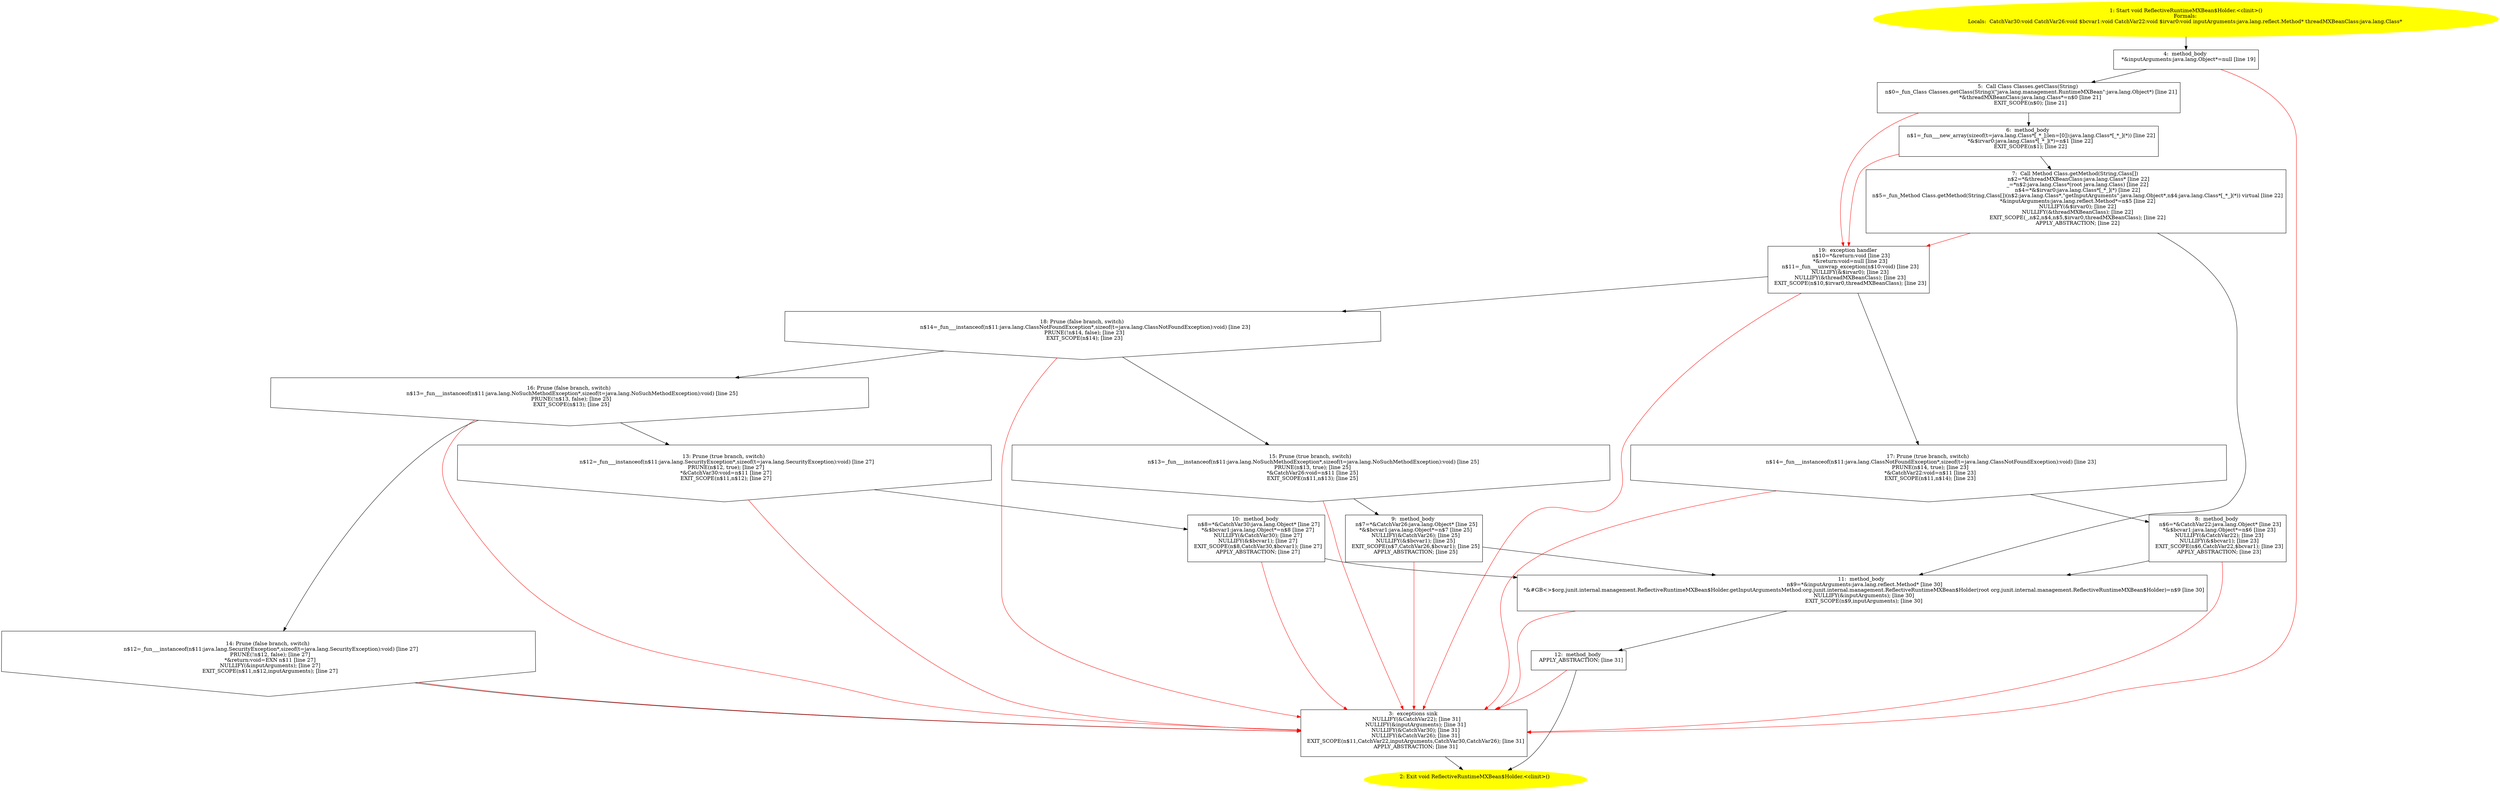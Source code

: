 /* @generated */
digraph cfg {
"org.junit.internal.management.ReflectiveRuntimeMXBean$Holder.<clinit>():void.0eae0ecc3cc8ef712cf47686920da503_1" [label="1: Start void ReflectiveRuntimeMXBean$Holder.<clinit>()\nFormals: \nLocals:  CatchVar30:void CatchVar26:void $bcvar1:void CatchVar22:void $irvar0:void inputArguments:java.lang.reflect.Method* threadMXBeanClass:java.lang.Class* \n  " color=yellow style=filled]
	

	 "org.junit.internal.management.ReflectiveRuntimeMXBean$Holder.<clinit>():void.0eae0ecc3cc8ef712cf47686920da503_1" -> "org.junit.internal.management.ReflectiveRuntimeMXBean$Holder.<clinit>():void.0eae0ecc3cc8ef712cf47686920da503_4" ;
"org.junit.internal.management.ReflectiveRuntimeMXBean$Holder.<clinit>():void.0eae0ecc3cc8ef712cf47686920da503_2" [label="2: Exit void ReflectiveRuntimeMXBean$Holder.<clinit>() \n  " color=yellow style=filled]
	

"org.junit.internal.management.ReflectiveRuntimeMXBean$Holder.<clinit>():void.0eae0ecc3cc8ef712cf47686920da503_3" [label="3:  exceptions sink \n   NULLIFY(&CatchVar22); [line 31]\n  NULLIFY(&inputArguments); [line 31]\n  NULLIFY(&CatchVar30); [line 31]\n  NULLIFY(&CatchVar26); [line 31]\n  EXIT_SCOPE(n$11,CatchVar22,inputArguments,CatchVar30,CatchVar26); [line 31]\n  APPLY_ABSTRACTION; [line 31]\n " shape="box"]
	

	 "org.junit.internal.management.ReflectiveRuntimeMXBean$Holder.<clinit>():void.0eae0ecc3cc8ef712cf47686920da503_3" -> "org.junit.internal.management.ReflectiveRuntimeMXBean$Holder.<clinit>():void.0eae0ecc3cc8ef712cf47686920da503_2" ;
"org.junit.internal.management.ReflectiveRuntimeMXBean$Holder.<clinit>():void.0eae0ecc3cc8ef712cf47686920da503_4" [label="4:  method_body \n   *&inputArguments:java.lang.Object*=null [line 19]\n " shape="box"]
	

	 "org.junit.internal.management.ReflectiveRuntimeMXBean$Holder.<clinit>():void.0eae0ecc3cc8ef712cf47686920da503_4" -> "org.junit.internal.management.ReflectiveRuntimeMXBean$Holder.<clinit>():void.0eae0ecc3cc8ef712cf47686920da503_5" ;
	 "org.junit.internal.management.ReflectiveRuntimeMXBean$Holder.<clinit>():void.0eae0ecc3cc8ef712cf47686920da503_4" -> "org.junit.internal.management.ReflectiveRuntimeMXBean$Holder.<clinit>():void.0eae0ecc3cc8ef712cf47686920da503_3" [color="red" ];
"org.junit.internal.management.ReflectiveRuntimeMXBean$Holder.<clinit>():void.0eae0ecc3cc8ef712cf47686920da503_5" [label="5:  Call Class Classes.getClass(String) \n   n$0=_fun_Class Classes.getClass(String)(\"java.lang.management.RuntimeMXBean\":java.lang.Object*) [line 21]\n  *&threadMXBeanClass:java.lang.Class*=n$0 [line 21]\n  EXIT_SCOPE(n$0); [line 21]\n " shape="box"]
	

	 "org.junit.internal.management.ReflectiveRuntimeMXBean$Holder.<clinit>():void.0eae0ecc3cc8ef712cf47686920da503_5" -> "org.junit.internal.management.ReflectiveRuntimeMXBean$Holder.<clinit>():void.0eae0ecc3cc8ef712cf47686920da503_6" ;
	 "org.junit.internal.management.ReflectiveRuntimeMXBean$Holder.<clinit>():void.0eae0ecc3cc8ef712cf47686920da503_5" -> "org.junit.internal.management.ReflectiveRuntimeMXBean$Holder.<clinit>():void.0eae0ecc3cc8ef712cf47686920da503_19" [color="red" ];
"org.junit.internal.management.ReflectiveRuntimeMXBean$Holder.<clinit>():void.0eae0ecc3cc8ef712cf47686920da503_6" [label="6:  method_body \n   n$1=_fun___new_array(sizeof(t=java.lang.Class*[_*_];len=[0]):java.lang.Class*[_*_](*)) [line 22]\n  *&$irvar0:java.lang.Class*[_*_](*)=n$1 [line 22]\n  EXIT_SCOPE(n$1); [line 22]\n " shape="box"]
	

	 "org.junit.internal.management.ReflectiveRuntimeMXBean$Holder.<clinit>():void.0eae0ecc3cc8ef712cf47686920da503_6" -> "org.junit.internal.management.ReflectiveRuntimeMXBean$Holder.<clinit>():void.0eae0ecc3cc8ef712cf47686920da503_7" ;
	 "org.junit.internal.management.ReflectiveRuntimeMXBean$Holder.<clinit>():void.0eae0ecc3cc8ef712cf47686920da503_6" -> "org.junit.internal.management.ReflectiveRuntimeMXBean$Holder.<clinit>():void.0eae0ecc3cc8ef712cf47686920da503_19" [color="red" ];
"org.junit.internal.management.ReflectiveRuntimeMXBean$Holder.<clinit>():void.0eae0ecc3cc8ef712cf47686920da503_7" [label="7:  Call Method Class.getMethod(String,Class[]) \n   n$2=*&threadMXBeanClass:java.lang.Class* [line 22]\n  _=*n$2:java.lang.Class*(root java.lang.Class) [line 22]\n  n$4=*&$irvar0:java.lang.Class*[_*_](*) [line 22]\n  n$5=_fun_Method Class.getMethod(String,Class[])(n$2:java.lang.Class*,\"getInputArguments\":java.lang.Object*,n$4:java.lang.Class*[_*_](*)) virtual [line 22]\n  *&inputArguments:java.lang.reflect.Method*=n$5 [line 22]\n  NULLIFY(&$irvar0); [line 22]\n  NULLIFY(&threadMXBeanClass); [line 22]\n  EXIT_SCOPE(_,n$2,n$4,n$5,$irvar0,threadMXBeanClass); [line 22]\n  APPLY_ABSTRACTION; [line 22]\n " shape="box"]
	

	 "org.junit.internal.management.ReflectiveRuntimeMXBean$Holder.<clinit>():void.0eae0ecc3cc8ef712cf47686920da503_7" -> "org.junit.internal.management.ReflectiveRuntimeMXBean$Holder.<clinit>():void.0eae0ecc3cc8ef712cf47686920da503_11" ;
	 "org.junit.internal.management.ReflectiveRuntimeMXBean$Holder.<clinit>():void.0eae0ecc3cc8ef712cf47686920da503_7" -> "org.junit.internal.management.ReflectiveRuntimeMXBean$Holder.<clinit>():void.0eae0ecc3cc8ef712cf47686920da503_19" [color="red" ];
"org.junit.internal.management.ReflectiveRuntimeMXBean$Holder.<clinit>():void.0eae0ecc3cc8ef712cf47686920da503_8" [label="8:  method_body \n   n$6=*&CatchVar22:java.lang.Object* [line 23]\n  *&$bcvar1:java.lang.Object*=n$6 [line 23]\n  NULLIFY(&CatchVar22); [line 23]\n  NULLIFY(&$bcvar1); [line 23]\n  EXIT_SCOPE(n$6,CatchVar22,$bcvar1); [line 23]\n  APPLY_ABSTRACTION; [line 23]\n " shape="box"]
	

	 "org.junit.internal.management.ReflectiveRuntimeMXBean$Holder.<clinit>():void.0eae0ecc3cc8ef712cf47686920da503_8" -> "org.junit.internal.management.ReflectiveRuntimeMXBean$Holder.<clinit>():void.0eae0ecc3cc8ef712cf47686920da503_11" ;
	 "org.junit.internal.management.ReflectiveRuntimeMXBean$Holder.<clinit>():void.0eae0ecc3cc8ef712cf47686920da503_8" -> "org.junit.internal.management.ReflectiveRuntimeMXBean$Holder.<clinit>():void.0eae0ecc3cc8ef712cf47686920da503_3" [color="red" ];
"org.junit.internal.management.ReflectiveRuntimeMXBean$Holder.<clinit>():void.0eae0ecc3cc8ef712cf47686920da503_9" [label="9:  method_body \n   n$7=*&CatchVar26:java.lang.Object* [line 25]\n  *&$bcvar1:java.lang.Object*=n$7 [line 25]\n  NULLIFY(&CatchVar26); [line 25]\n  NULLIFY(&$bcvar1); [line 25]\n  EXIT_SCOPE(n$7,CatchVar26,$bcvar1); [line 25]\n  APPLY_ABSTRACTION; [line 25]\n " shape="box"]
	

	 "org.junit.internal.management.ReflectiveRuntimeMXBean$Holder.<clinit>():void.0eae0ecc3cc8ef712cf47686920da503_9" -> "org.junit.internal.management.ReflectiveRuntimeMXBean$Holder.<clinit>():void.0eae0ecc3cc8ef712cf47686920da503_11" ;
	 "org.junit.internal.management.ReflectiveRuntimeMXBean$Holder.<clinit>():void.0eae0ecc3cc8ef712cf47686920da503_9" -> "org.junit.internal.management.ReflectiveRuntimeMXBean$Holder.<clinit>():void.0eae0ecc3cc8ef712cf47686920da503_3" [color="red" ];
"org.junit.internal.management.ReflectiveRuntimeMXBean$Holder.<clinit>():void.0eae0ecc3cc8ef712cf47686920da503_10" [label="10:  method_body \n   n$8=*&CatchVar30:java.lang.Object* [line 27]\n  *&$bcvar1:java.lang.Object*=n$8 [line 27]\n  NULLIFY(&CatchVar30); [line 27]\n  NULLIFY(&$bcvar1); [line 27]\n  EXIT_SCOPE(n$8,CatchVar30,$bcvar1); [line 27]\n  APPLY_ABSTRACTION; [line 27]\n " shape="box"]
	

	 "org.junit.internal.management.ReflectiveRuntimeMXBean$Holder.<clinit>():void.0eae0ecc3cc8ef712cf47686920da503_10" -> "org.junit.internal.management.ReflectiveRuntimeMXBean$Holder.<clinit>():void.0eae0ecc3cc8ef712cf47686920da503_11" ;
	 "org.junit.internal.management.ReflectiveRuntimeMXBean$Holder.<clinit>():void.0eae0ecc3cc8ef712cf47686920da503_10" -> "org.junit.internal.management.ReflectiveRuntimeMXBean$Holder.<clinit>():void.0eae0ecc3cc8ef712cf47686920da503_3" [color="red" ];
"org.junit.internal.management.ReflectiveRuntimeMXBean$Holder.<clinit>():void.0eae0ecc3cc8ef712cf47686920da503_11" [label="11:  method_body \n   n$9=*&inputArguments:java.lang.reflect.Method* [line 30]\n  *&#GB<>$org.junit.internal.management.ReflectiveRuntimeMXBean$Holder.getInputArgumentsMethod:org.junit.internal.management.ReflectiveRuntimeMXBean$Holder(root org.junit.internal.management.ReflectiveRuntimeMXBean$Holder)=n$9 [line 30]\n  NULLIFY(&inputArguments); [line 30]\n  EXIT_SCOPE(n$9,inputArguments); [line 30]\n " shape="box"]
	

	 "org.junit.internal.management.ReflectiveRuntimeMXBean$Holder.<clinit>():void.0eae0ecc3cc8ef712cf47686920da503_11" -> "org.junit.internal.management.ReflectiveRuntimeMXBean$Holder.<clinit>():void.0eae0ecc3cc8ef712cf47686920da503_12" ;
	 "org.junit.internal.management.ReflectiveRuntimeMXBean$Holder.<clinit>():void.0eae0ecc3cc8ef712cf47686920da503_11" -> "org.junit.internal.management.ReflectiveRuntimeMXBean$Holder.<clinit>():void.0eae0ecc3cc8ef712cf47686920da503_3" [color="red" ];
"org.junit.internal.management.ReflectiveRuntimeMXBean$Holder.<clinit>():void.0eae0ecc3cc8ef712cf47686920da503_12" [label="12:  method_body \n   APPLY_ABSTRACTION; [line 31]\n " shape="box"]
	

	 "org.junit.internal.management.ReflectiveRuntimeMXBean$Holder.<clinit>():void.0eae0ecc3cc8ef712cf47686920da503_12" -> "org.junit.internal.management.ReflectiveRuntimeMXBean$Holder.<clinit>():void.0eae0ecc3cc8ef712cf47686920da503_2" ;
	 "org.junit.internal.management.ReflectiveRuntimeMXBean$Holder.<clinit>():void.0eae0ecc3cc8ef712cf47686920da503_12" -> "org.junit.internal.management.ReflectiveRuntimeMXBean$Holder.<clinit>():void.0eae0ecc3cc8ef712cf47686920da503_3" [color="red" ];
"org.junit.internal.management.ReflectiveRuntimeMXBean$Holder.<clinit>():void.0eae0ecc3cc8ef712cf47686920da503_13" [label="13: Prune (true branch, switch) \n   n$12=_fun___instanceof(n$11:java.lang.SecurityException*,sizeof(t=java.lang.SecurityException):void) [line 27]\n  PRUNE(n$12, true); [line 27]\n  *&CatchVar30:void=n$11 [line 27]\n  EXIT_SCOPE(n$11,n$12); [line 27]\n " shape="invhouse"]
	

	 "org.junit.internal.management.ReflectiveRuntimeMXBean$Holder.<clinit>():void.0eae0ecc3cc8ef712cf47686920da503_13" -> "org.junit.internal.management.ReflectiveRuntimeMXBean$Holder.<clinit>():void.0eae0ecc3cc8ef712cf47686920da503_10" ;
	 "org.junit.internal.management.ReflectiveRuntimeMXBean$Holder.<clinit>():void.0eae0ecc3cc8ef712cf47686920da503_13" -> "org.junit.internal.management.ReflectiveRuntimeMXBean$Holder.<clinit>():void.0eae0ecc3cc8ef712cf47686920da503_3" [color="red" ];
"org.junit.internal.management.ReflectiveRuntimeMXBean$Holder.<clinit>():void.0eae0ecc3cc8ef712cf47686920da503_14" [label="14: Prune (false branch, switch) \n   n$12=_fun___instanceof(n$11:java.lang.SecurityException*,sizeof(t=java.lang.SecurityException):void) [line 27]\n  PRUNE(!n$12, false); [line 27]\n  *&return:void=EXN n$11 [line 27]\n  NULLIFY(&inputArguments); [line 27]\n  EXIT_SCOPE(n$11,n$12,inputArguments); [line 27]\n " shape="invhouse"]
	

	 "org.junit.internal.management.ReflectiveRuntimeMXBean$Holder.<clinit>():void.0eae0ecc3cc8ef712cf47686920da503_14" -> "org.junit.internal.management.ReflectiveRuntimeMXBean$Holder.<clinit>():void.0eae0ecc3cc8ef712cf47686920da503_3" ;
	 "org.junit.internal.management.ReflectiveRuntimeMXBean$Holder.<clinit>():void.0eae0ecc3cc8ef712cf47686920da503_14" -> "org.junit.internal.management.ReflectiveRuntimeMXBean$Holder.<clinit>():void.0eae0ecc3cc8ef712cf47686920da503_3" [color="red" ];
"org.junit.internal.management.ReflectiveRuntimeMXBean$Holder.<clinit>():void.0eae0ecc3cc8ef712cf47686920da503_15" [label="15: Prune (true branch, switch) \n   n$13=_fun___instanceof(n$11:java.lang.NoSuchMethodException*,sizeof(t=java.lang.NoSuchMethodException):void) [line 25]\n  PRUNE(n$13, true); [line 25]\n  *&CatchVar26:void=n$11 [line 25]\n  EXIT_SCOPE(n$11,n$13); [line 25]\n " shape="invhouse"]
	

	 "org.junit.internal.management.ReflectiveRuntimeMXBean$Holder.<clinit>():void.0eae0ecc3cc8ef712cf47686920da503_15" -> "org.junit.internal.management.ReflectiveRuntimeMXBean$Holder.<clinit>():void.0eae0ecc3cc8ef712cf47686920da503_9" ;
	 "org.junit.internal.management.ReflectiveRuntimeMXBean$Holder.<clinit>():void.0eae0ecc3cc8ef712cf47686920da503_15" -> "org.junit.internal.management.ReflectiveRuntimeMXBean$Holder.<clinit>():void.0eae0ecc3cc8ef712cf47686920da503_3" [color="red" ];
"org.junit.internal.management.ReflectiveRuntimeMXBean$Holder.<clinit>():void.0eae0ecc3cc8ef712cf47686920da503_16" [label="16: Prune (false branch, switch) \n   n$13=_fun___instanceof(n$11:java.lang.NoSuchMethodException*,sizeof(t=java.lang.NoSuchMethodException):void) [line 25]\n  PRUNE(!n$13, false); [line 25]\n  EXIT_SCOPE(n$13); [line 25]\n " shape="invhouse"]
	

	 "org.junit.internal.management.ReflectiveRuntimeMXBean$Holder.<clinit>():void.0eae0ecc3cc8ef712cf47686920da503_16" -> "org.junit.internal.management.ReflectiveRuntimeMXBean$Holder.<clinit>():void.0eae0ecc3cc8ef712cf47686920da503_13" ;
	 "org.junit.internal.management.ReflectiveRuntimeMXBean$Holder.<clinit>():void.0eae0ecc3cc8ef712cf47686920da503_16" -> "org.junit.internal.management.ReflectiveRuntimeMXBean$Holder.<clinit>():void.0eae0ecc3cc8ef712cf47686920da503_14" ;
	 "org.junit.internal.management.ReflectiveRuntimeMXBean$Holder.<clinit>():void.0eae0ecc3cc8ef712cf47686920da503_16" -> "org.junit.internal.management.ReflectiveRuntimeMXBean$Holder.<clinit>():void.0eae0ecc3cc8ef712cf47686920da503_3" [color="red" ];
"org.junit.internal.management.ReflectiveRuntimeMXBean$Holder.<clinit>():void.0eae0ecc3cc8ef712cf47686920da503_17" [label="17: Prune (true branch, switch) \n   n$14=_fun___instanceof(n$11:java.lang.ClassNotFoundException*,sizeof(t=java.lang.ClassNotFoundException):void) [line 23]\n  PRUNE(n$14, true); [line 23]\n  *&CatchVar22:void=n$11 [line 23]\n  EXIT_SCOPE(n$11,n$14); [line 23]\n " shape="invhouse"]
	

	 "org.junit.internal.management.ReflectiveRuntimeMXBean$Holder.<clinit>():void.0eae0ecc3cc8ef712cf47686920da503_17" -> "org.junit.internal.management.ReflectiveRuntimeMXBean$Holder.<clinit>():void.0eae0ecc3cc8ef712cf47686920da503_8" ;
	 "org.junit.internal.management.ReflectiveRuntimeMXBean$Holder.<clinit>():void.0eae0ecc3cc8ef712cf47686920da503_17" -> "org.junit.internal.management.ReflectiveRuntimeMXBean$Holder.<clinit>():void.0eae0ecc3cc8ef712cf47686920da503_3" [color="red" ];
"org.junit.internal.management.ReflectiveRuntimeMXBean$Holder.<clinit>():void.0eae0ecc3cc8ef712cf47686920da503_18" [label="18: Prune (false branch, switch) \n   n$14=_fun___instanceof(n$11:java.lang.ClassNotFoundException*,sizeof(t=java.lang.ClassNotFoundException):void) [line 23]\n  PRUNE(!n$14, false); [line 23]\n  EXIT_SCOPE(n$14); [line 23]\n " shape="invhouse"]
	

	 "org.junit.internal.management.ReflectiveRuntimeMXBean$Holder.<clinit>():void.0eae0ecc3cc8ef712cf47686920da503_18" -> "org.junit.internal.management.ReflectiveRuntimeMXBean$Holder.<clinit>():void.0eae0ecc3cc8ef712cf47686920da503_15" ;
	 "org.junit.internal.management.ReflectiveRuntimeMXBean$Holder.<clinit>():void.0eae0ecc3cc8ef712cf47686920da503_18" -> "org.junit.internal.management.ReflectiveRuntimeMXBean$Holder.<clinit>():void.0eae0ecc3cc8ef712cf47686920da503_16" ;
	 "org.junit.internal.management.ReflectiveRuntimeMXBean$Holder.<clinit>():void.0eae0ecc3cc8ef712cf47686920da503_18" -> "org.junit.internal.management.ReflectiveRuntimeMXBean$Holder.<clinit>():void.0eae0ecc3cc8ef712cf47686920da503_3" [color="red" ];
"org.junit.internal.management.ReflectiveRuntimeMXBean$Holder.<clinit>():void.0eae0ecc3cc8ef712cf47686920da503_19" [label="19:  exception handler \n   n$10=*&return:void [line 23]\n  *&return:void=null [line 23]\n  n$11=_fun___unwrap_exception(n$10:void) [line 23]\n  NULLIFY(&$irvar0); [line 23]\n  NULLIFY(&threadMXBeanClass); [line 23]\n  EXIT_SCOPE(n$10,$irvar0,threadMXBeanClass); [line 23]\n " shape="box"]
	

	 "org.junit.internal.management.ReflectiveRuntimeMXBean$Holder.<clinit>():void.0eae0ecc3cc8ef712cf47686920da503_19" -> "org.junit.internal.management.ReflectiveRuntimeMXBean$Holder.<clinit>():void.0eae0ecc3cc8ef712cf47686920da503_17" ;
	 "org.junit.internal.management.ReflectiveRuntimeMXBean$Holder.<clinit>():void.0eae0ecc3cc8ef712cf47686920da503_19" -> "org.junit.internal.management.ReflectiveRuntimeMXBean$Holder.<clinit>():void.0eae0ecc3cc8ef712cf47686920da503_18" ;
	 "org.junit.internal.management.ReflectiveRuntimeMXBean$Holder.<clinit>():void.0eae0ecc3cc8ef712cf47686920da503_19" -> "org.junit.internal.management.ReflectiveRuntimeMXBean$Holder.<clinit>():void.0eae0ecc3cc8ef712cf47686920da503_3" [color="red" ];
}
